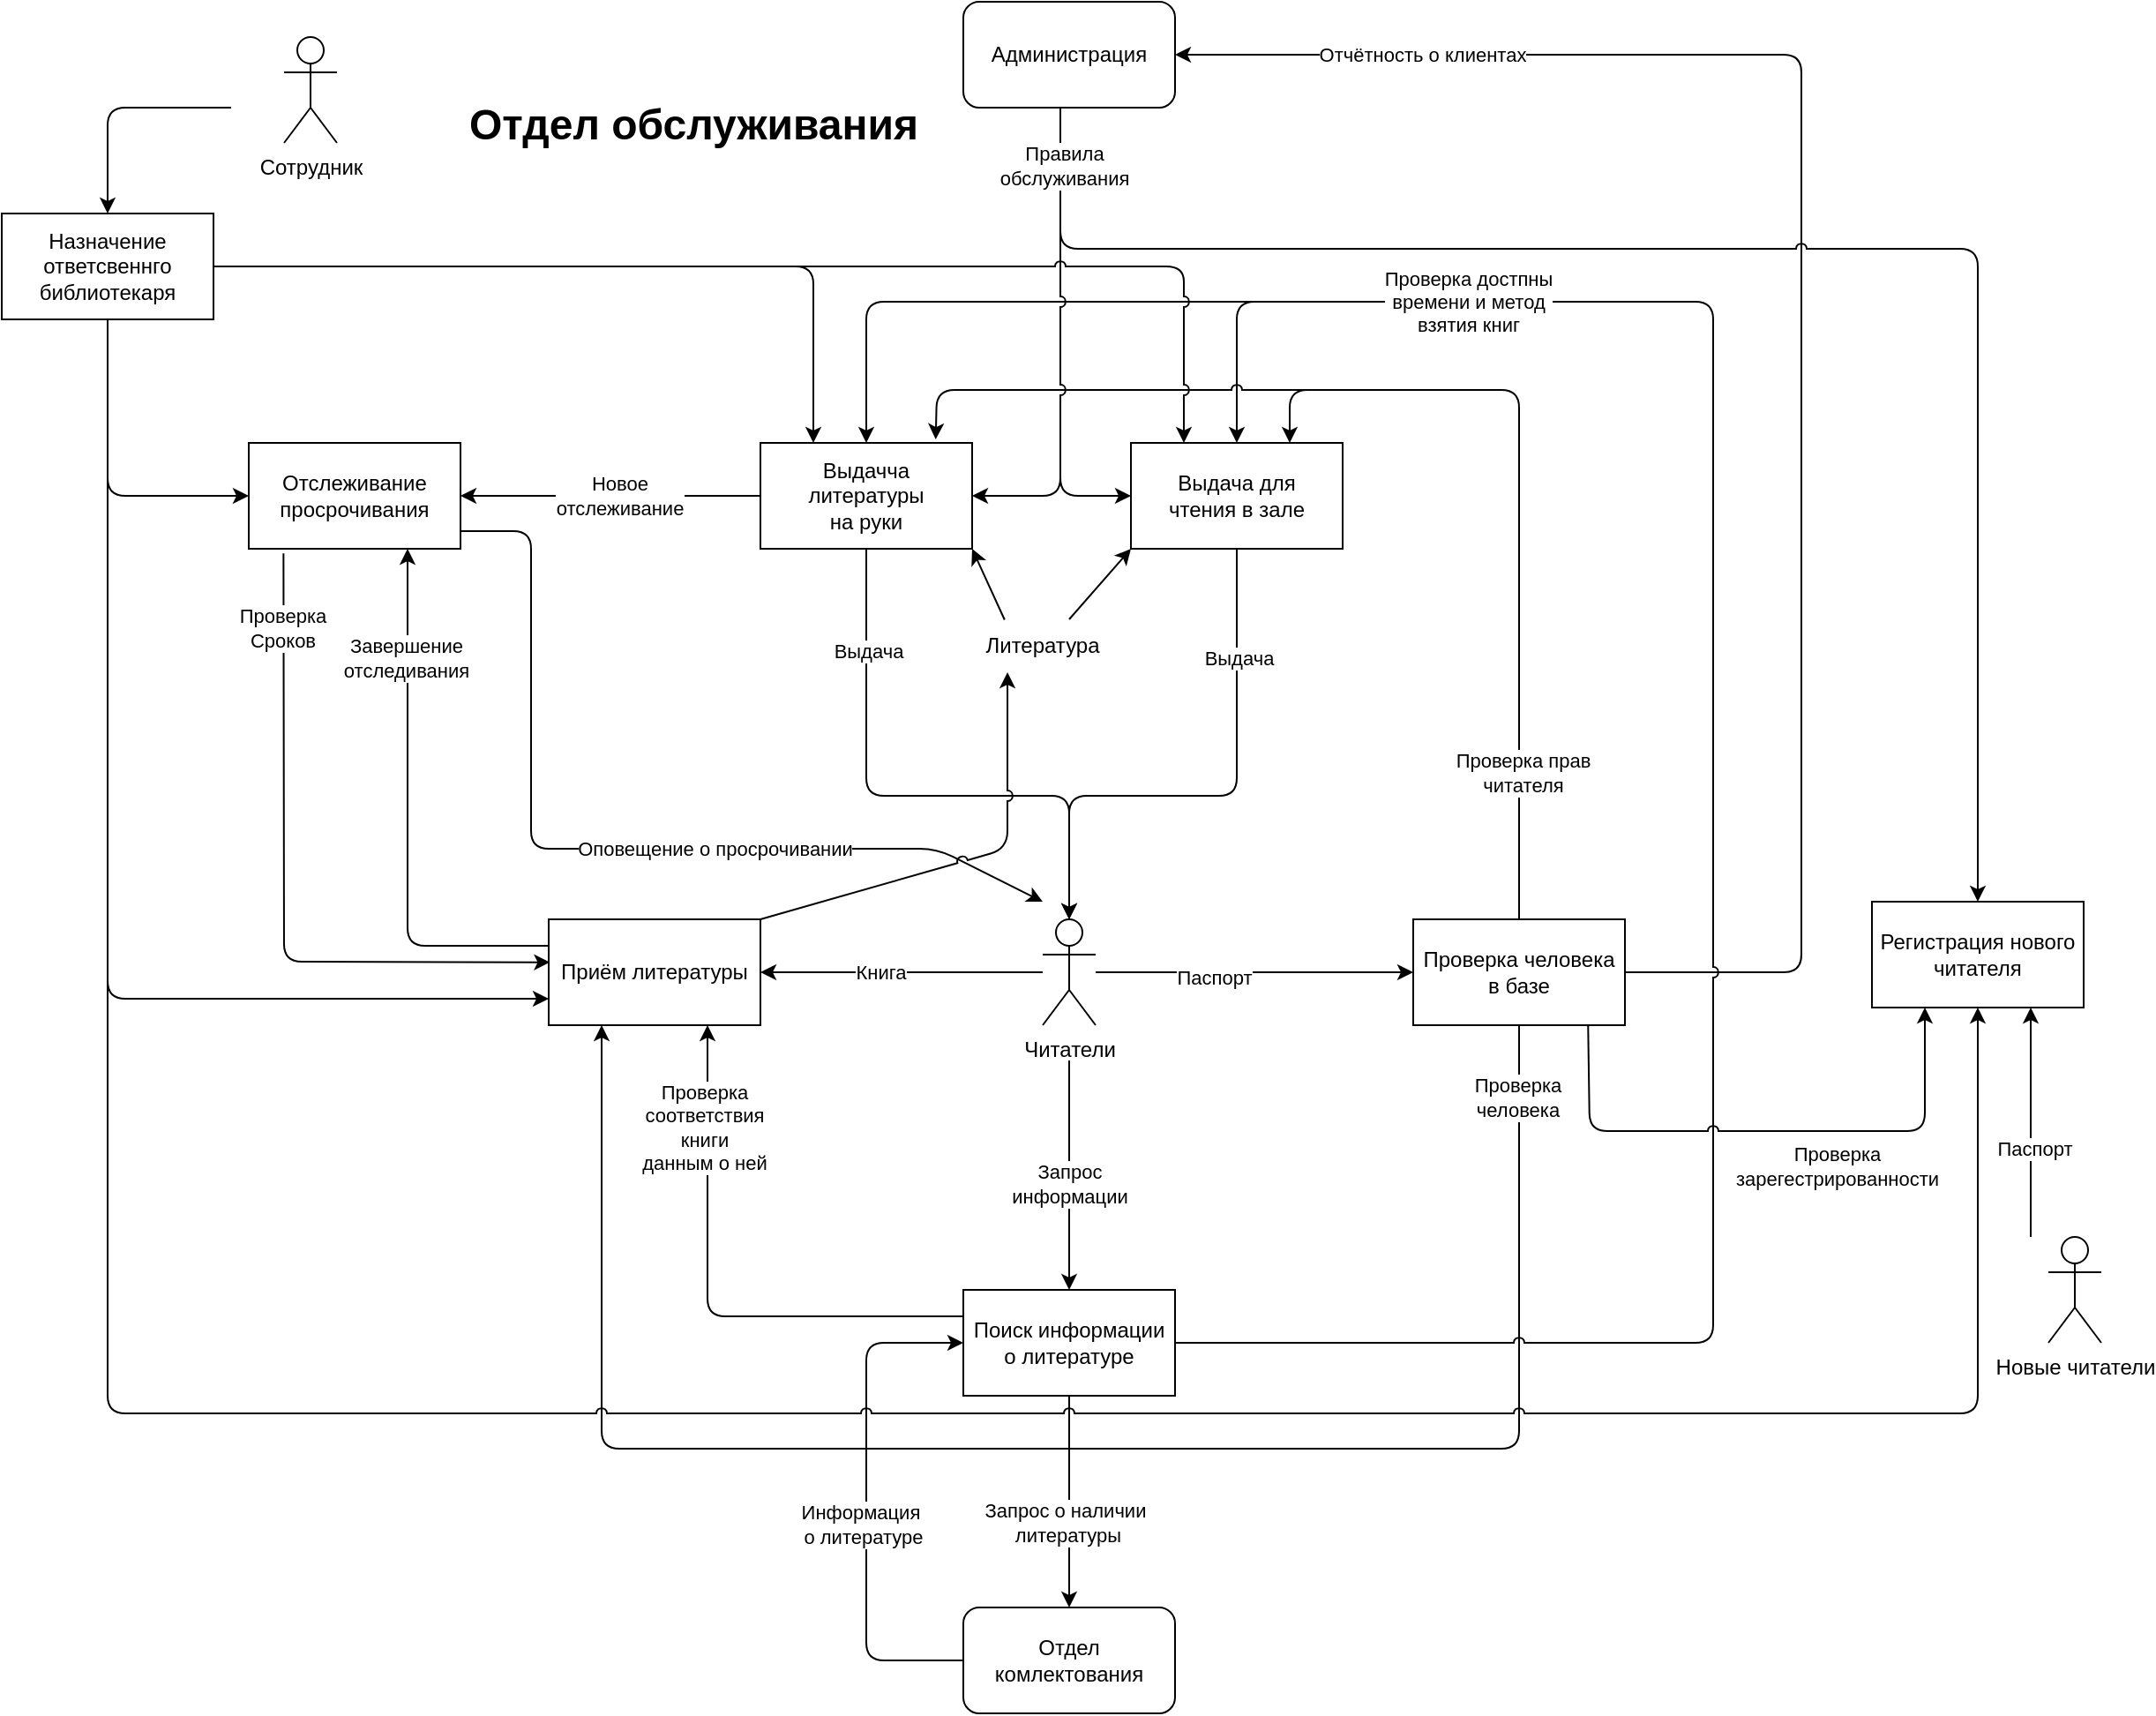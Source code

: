 <mxfile>
    <diagram id="DUypcnOanYB_AV2m3lD9" name="Page-1">
        <mxGraphModel dx="835" dy="685" grid="1" gridSize="10" guides="1" tooltips="1" connect="1" arrows="1" fold="1" page="1" pageScale="1" pageWidth="2000" pageHeight="2000" math="0" shadow="0">
            <root>
                <mxCell id="0"/>
                <mxCell id="1" parent="0"/>
                <mxCell id="24" style="edgeStyle=none;html=1;entryX=0;entryY=0.5;entryDx=0;entryDy=0;" edge="1" parent="1" source="2" target="5">
                    <mxGeometry relative="1" as="geometry"/>
                </mxCell>
                <mxCell id="25" value="Паспорт" style="edgeLabel;html=1;align=center;verticalAlign=middle;resizable=0;points=[];" vertex="1" connectable="0" parent="24">
                    <mxGeometry x="-0.259" y="-3" relative="1" as="geometry">
                        <mxPoint as="offset"/>
                    </mxGeometry>
                </mxCell>
                <mxCell id="27" style="edgeStyle=none;html=1;entryX=0.5;entryY=0;entryDx=0;entryDy=0;" edge="1" parent="1" target="26">
                    <mxGeometry relative="1" as="geometry">
                        <mxPoint x="1075" y="970" as="sourcePoint"/>
                    </mxGeometry>
                </mxCell>
                <mxCell id="28" value="Запрос&lt;br&gt;информации" style="edgeLabel;html=1;align=center;verticalAlign=middle;resizable=0;points=[];" vertex="1" connectable="0" parent="27">
                    <mxGeometry x="0.176" y="-3" relative="1" as="geometry">
                        <mxPoint x="3" y="-7" as="offset"/>
                    </mxGeometry>
                </mxCell>
                <mxCell id="30" style="edgeStyle=none;html=1;entryX=1;entryY=0.5;entryDx=0;entryDy=0;" edge="1" parent="1" source="2" target="6">
                    <mxGeometry relative="1" as="geometry">
                        <Array as="points">
                            <mxPoint x="980" y="920"/>
                        </Array>
                    </mxGeometry>
                </mxCell>
                <mxCell id="31" value="Книга" style="edgeLabel;html=1;align=center;verticalAlign=middle;resizable=0;points=[];" vertex="1" connectable="0" parent="30">
                    <mxGeometry x="0.158" relative="1" as="geometry">
                        <mxPoint as="offset"/>
                    </mxGeometry>
                </mxCell>
                <mxCell id="2" value="Читатели" style="shape=umlActor;verticalLabelPosition=bottom;verticalAlign=top;html=1;outlineConnect=0;" vertex="1" parent="1">
                    <mxGeometry x="1060" y="890" width="30" height="60" as="geometry"/>
                </mxCell>
                <mxCell id="3" value="Новые читатели" style="shape=umlActor;verticalLabelPosition=bottom;verticalAlign=top;html=1;outlineConnect=0;" vertex="1" parent="1">
                    <mxGeometry x="1630" y="1070" width="30" height="60" as="geometry"/>
                </mxCell>
                <mxCell id="40" style="edgeStyle=none;html=1;entryX=0.25;entryY=1;entryDx=0;entryDy=0;jumpStyle=arc;" edge="1" parent="1" source="5" target="6">
                    <mxGeometry relative="1" as="geometry">
                        <mxPoint x="1330" y="1190" as="targetPoint"/>
                        <Array as="points">
                            <mxPoint x="1330" y="1190"/>
                            <mxPoint x="810" y="1190"/>
                        </Array>
                    </mxGeometry>
                </mxCell>
                <mxCell id="41" value="Проверка&lt;br&gt;человека" style="edgeLabel;html=1;align=center;verticalAlign=middle;resizable=0;points=[];" vertex="1" connectable="0" parent="40">
                    <mxGeometry x="-0.918" y="-1" relative="1" as="geometry">
                        <mxPoint as="offset"/>
                    </mxGeometry>
                </mxCell>
                <mxCell id="61" style="edgeStyle=none;jumpStyle=arc;html=1;entryX=1;entryY=0.5;entryDx=0;entryDy=0;" edge="1" parent="1" source="5" target="57">
                    <mxGeometry relative="1" as="geometry">
                        <Array as="points">
                            <mxPoint x="1490" y="920"/>
                            <mxPoint x="1490" y="400"/>
                        </Array>
                    </mxGeometry>
                </mxCell>
                <mxCell id="62" value="Отчётность о клиентах" style="edgeLabel;html=1;align=center;verticalAlign=middle;resizable=0;points=[];" vertex="1" connectable="0" parent="61">
                    <mxGeometry x="0.713" relative="1" as="geometry">
                        <mxPoint as="offset"/>
                    </mxGeometry>
                </mxCell>
                <mxCell id="5" value="Проверка человека в базе" style="rounded=0;whiteSpace=wrap;html=1;" vertex="1" parent="1">
                    <mxGeometry x="1270" y="890" width="120" height="60" as="geometry"/>
                </mxCell>
                <mxCell id="38" style="edgeStyle=none;html=1;exitX=0;exitY=0.25;exitDx=0;exitDy=0;" edge="1" parent="1" source="6">
                    <mxGeometry relative="1" as="geometry">
                        <mxPoint x="700" y="680" as="targetPoint"/>
                        <Array as="points">
                            <mxPoint x="700" y="905"/>
                        </Array>
                    </mxGeometry>
                </mxCell>
                <mxCell id="39" value="Завершение&lt;br&gt;отследивания" style="edgeLabel;html=1;align=center;verticalAlign=middle;resizable=0;points=[];" vertex="1" connectable="0" parent="38">
                    <mxGeometry x="0.596" y="1" relative="1" as="geometry">
                        <mxPoint as="offset"/>
                    </mxGeometry>
                </mxCell>
                <mxCell id="6" value="Приём литературы" style="rounded=0;whiteSpace=wrap;html=1;" vertex="1" parent="1">
                    <mxGeometry x="780" y="890" width="120" height="60" as="geometry"/>
                </mxCell>
                <mxCell id="13" style="edgeStyle=none;html=1;entryX=1;entryY=0.5;entryDx=0;entryDy=0;" edge="1" parent="1" source="7" target="10">
                    <mxGeometry relative="1" as="geometry">
                        <Array as="points"/>
                    </mxGeometry>
                </mxCell>
                <mxCell id="14" value="Новое&lt;br&gt;отслеживание" style="edgeLabel;html=1;align=center;verticalAlign=middle;resizable=0;points=[];" vertex="1" connectable="0" parent="13">
                    <mxGeometry x="0.104" relative="1" as="geometry">
                        <mxPoint x="14" as="offset"/>
                    </mxGeometry>
                </mxCell>
                <mxCell id="18" style="edgeStyle=none;html=1;entryX=0.5;entryY=0;entryDx=0;entryDy=0;entryPerimeter=0;" edge="1" parent="1" source="7" target="2">
                    <mxGeometry relative="1" as="geometry">
                        <Array as="points">
                            <mxPoint x="960" y="820"/>
                            <mxPoint x="1075" y="820"/>
                        </Array>
                    </mxGeometry>
                </mxCell>
                <mxCell id="21" value="Выдача" style="edgeLabel;html=1;align=center;verticalAlign=middle;resizable=0;points=[];" vertex="1" connectable="0" parent="18">
                    <mxGeometry x="-0.647" y="1" relative="1" as="geometry">
                        <mxPoint as="offset"/>
                    </mxGeometry>
                </mxCell>
                <mxCell id="7" value="Выдачча литературы &lt;br&gt;на руки" style="rounded=0;whiteSpace=wrap;html=1;" vertex="1" parent="1">
                    <mxGeometry x="900" y="620" width="120" height="60" as="geometry"/>
                </mxCell>
                <mxCell id="19" style="edgeStyle=none;html=1;entryX=0.5;entryY=0;entryDx=0;entryDy=0;entryPerimeter=0;" edge="1" parent="1" source="8" target="2">
                    <mxGeometry relative="1" as="geometry">
                        <Array as="points">
                            <mxPoint x="1170" y="820"/>
                            <mxPoint x="1075" y="820"/>
                        </Array>
                    </mxGeometry>
                </mxCell>
                <mxCell id="22" value="Выдача" style="edgeLabel;html=1;align=center;verticalAlign=middle;resizable=0;points=[];" vertex="1" connectable="0" parent="19">
                    <mxGeometry x="-0.592" y="1" relative="1" as="geometry">
                        <mxPoint as="offset"/>
                    </mxGeometry>
                </mxCell>
                <mxCell id="8" value="Выдача для &lt;br&gt;чтения в зале" style="rounded=0;whiteSpace=wrap;html=1;" vertex="1" parent="1">
                    <mxGeometry x="1110" y="620" width="120" height="60" as="geometry"/>
                </mxCell>
                <mxCell id="9" value="Регистрация нового&lt;br&gt;читателя" style="rounded=0;whiteSpace=wrap;html=1;" vertex="1" parent="1">
                    <mxGeometry x="1530" y="880" width="120" height="60" as="geometry"/>
                </mxCell>
                <mxCell id="36" style="edgeStyle=none;html=1;entryX=0.006;entryY=0.406;entryDx=0;entryDy=0;entryPerimeter=0;exitX=0.164;exitY=1.043;exitDx=0;exitDy=0;exitPerimeter=0;" edge="1" parent="1" source="10" target="6">
                    <mxGeometry relative="1" as="geometry">
                        <Array as="points">
                            <mxPoint x="630" y="914"/>
                        </Array>
                    </mxGeometry>
                </mxCell>
                <mxCell id="37" value="Проверка&lt;br&gt;Сроков" style="edgeLabel;html=1;align=center;verticalAlign=middle;resizable=0;points=[];" vertex="1" connectable="0" parent="36">
                    <mxGeometry x="-0.781" y="-1" relative="1" as="geometry">
                        <mxPoint as="offset"/>
                    </mxGeometry>
                </mxCell>
                <mxCell id="10" value="Отслеживание просрочивания" style="whiteSpace=wrap;html=1;" vertex="1" parent="1">
                    <mxGeometry x="610" y="620" width="120" height="60" as="geometry"/>
                </mxCell>
                <mxCell id="32" style="edgeStyle=none;html=1;exitX=0;exitY=0.25;exitDx=0;exitDy=0;entryX=0.75;entryY=1;entryDx=0;entryDy=0;" edge="1" parent="1" source="26" target="6">
                    <mxGeometry relative="1" as="geometry">
                        <Array as="points">
                            <mxPoint x="870" y="1115"/>
                        </Array>
                    </mxGeometry>
                </mxCell>
                <mxCell id="33" value="Проверка&lt;br&gt;соответствия&lt;br&gt;книги&lt;br&gt;данным о ней" style="edgeLabel;html=1;align=center;verticalAlign=middle;resizable=0;points=[];" vertex="1" connectable="0" parent="32">
                    <mxGeometry x="0.626" y="2" relative="1" as="geometry">
                        <mxPoint as="offset"/>
                    </mxGeometry>
                </mxCell>
                <mxCell id="42" style="edgeStyle=none;html=1;entryX=0.5;entryY=0;entryDx=0;entryDy=0;jumpStyle=arc;" edge="1" parent="1" source="26" target="8">
                    <mxGeometry relative="1" as="geometry">
                        <mxPoint x="1490" y="1130" as="targetPoint"/>
                        <Array as="points">
                            <mxPoint x="1440" y="1130"/>
                            <mxPoint x="1440" y="540"/>
                            <mxPoint x="1170" y="540"/>
                        </Array>
                    </mxGeometry>
                </mxCell>
                <mxCell id="43" value="Проверка достпны&lt;br&gt;времени и метод&lt;br&gt;взятия книг" style="edgeLabel;html=1;align=center;verticalAlign=middle;resizable=0;points=[];" vertex="1" connectable="0" parent="42">
                    <mxGeometry x="0.721" relative="1" as="geometry">
                        <mxPoint x="37" as="offset"/>
                    </mxGeometry>
                </mxCell>
                <mxCell id="53" style="edgeStyle=none;html=1;" edge="1" parent="1" source="26" target="51">
                    <mxGeometry relative="1" as="geometry"/>
                </mxCell>
                <mxCell id="54" value="Запрос о наличии&amp;nbsp;&lt;br&gt;литературы" style="edgeLabel;html=1;align=center;verticalAlign=middle;resizable=0;points=[];" vertex="1" connectable="0" parent="53">
                    <mxGeometry x="0.192" y="-1" relative="1" as="geometry">
                        <mxPoint as="offset"/>
                    </mxGeometry>
                </mxCell>
                <mxCell id="26" value="Поиск информации&lt;br&gt;о литературе" style="rounded=0;whiteSpace=wrap;html=1;" vertex="1" parent="1">
                    <mxGeometry x="1015" y="1100" width="120" height="60" as="geometry"/>
                </mxCell>
                <mxCell id="44" value="" style="endArrow=classic;html=1;entryX=0.5;entryY=0;entryDx=0;entryDy=0;" edge="1" parent="1" target="7">
                    <mxGeometry width="50" height="50" relative="1" as="geometry">
                        <mxPoint x="1240" y="540" as="sourcePoint"/>
                        <mxPoint x="1040" y="580" as="targetPoint"/>
                        <Array as="points">
                            <mxPoint x="960" y="540"/>
                        </Array>
                    </mxGeometry>
                </mxCell>
                <mxCell id="45" value="" style="endArrow=classic;html=1;exitX=0.5;exitY=0;exitDx=0;exitDy=0;entryX=0.828;entryY=-0.033;entryDx=0;entryDy=0;entryPerimeter=0;jumpStyle=arc;" edge="1" parent="1" source="5" target="7">
                    <mxGeometry width="50" height="50" relative="1" as="geometry">
                        <mxPoint x="1200" y="820" as="sourcePoint"/>
                        <mxPoint x="1060" y="690" as="targetPoint"/>
                        <Array as="points">
                            <mxPoint x="1330" y="590"/>
                            <mxPoint x="1000" y="590"/>
                        </Array>
                    </mxGeometry>
                </mxCell>
                <mxCell id="47" value="Проверка прав&lt;br&gt;читателя" style="edgeLabel;html=1;align=center;verticalAlign=middle;resizable=0;points=[];" vertex="1" connectable="0" parent="45">
                    <mxGeometry x="-0.746" y="-2" relative="1" as="geometry">
                        <mxPoint as="offset"/>
                    </mxGeometry>
                </mxCell>
                <mxCell id="46" value="" style="endArrow=classic;html=1;entryX=0.75;entryY=0;entryDx=0;entryDy=0;" edge="1" parent="1" target="8">
                    <mxGeometry width="50" height="50" relative="1" as="geometry">
                        <mxPoint x="1260" y="590" as="sourcePoint"/>
                        <mxPoint x="1330" y="650" as="targetPoint"/>
                        <Array as="points">
                            <mxPoint x="1200" y="590"/>
                        </Array>
                    </mxGeometry>
                </mxCell>
                <mxCell id="48" value="" style="endArrow=classic;html=1;" edge="1" parent="1">
                    <mxGeometry width="50" height="50" relative="1" as="geometry">
                        <mxPoint x="730" y="670" as="sourcePoint"/>
                        <mxPoint x="1060" y="880" as="targetPoint"/>
                        <Array as="points">
                            <mxPoint x="770" y="670"/>
                            <mxPoint x="770" y="850"/>
                            <mxPoint x="1000" y="850"/>
                        </Array>
                    </mxGeometry>
                </mxCell>
                <mxCell id="50" value="Оповещение о просрочивании" style="edgeLabel;html=1;align=center;verticalAlign=middle;resizable=0;points=[];" vertex="1" connectable="0" parent="48">
                    <mxGeometry x="0.251" relative="1" as="geometry">
                        <mxPoint as="offset"/>
                    </mxGeometry>
                </mxCell>
                <mxCell id="55" style="edgeStyle=none;html=1;exitX=0;exitY=0.5;exitDx=0;exitDy=0;entryX=0;entryY=0.5;entryDx=0;entryDy=0;" edge="1" parent="1" source="51" target="26">
                    <mxGeometry relative="1" as="geometry">
                        <Array as="points">
                            <mxPoint x="960" y="1310"/>
                            <mxPoint x="960" y="1130"/>
                        </Array>
                    </mxGeometry>
                </mxCell>
                <mxCell id="56" value="Информация&amp;nbsp;&lt;br&gt;о литературе" style="edgeLabel;html=1;align=center;verticalAlign=middle;resizable=0;points=[];" vertex="1" connectable="0" parent="55">
                    <mxGeometry x="-0.091" y="2" relative="1" as="geometry">
                        <mxPoint as="offset"/>
                    </mxGeometry>
                </mxCell>
                <mxCell id="51" value="Отдел комлектования" style="rounded=1;whiteSpace=wrap;html=1;" vertex="1" parent="1">
                    <mxGeometry x="1015" y="1280" width="120" height="60" as="geometry"/>
                </mxCell>
                <mxCell id="58" style="edgeStyle=none;jumpStyle=arc;html=1;entryX=0;entryY=0.5;entryDx=0;entryDy=0;" edge="1" parent="1" target="8">
                    <mxGeometry relative="1" as="geometry">
                        <mxPoint x="1070" y="430" as="sourcePoint"/>
                        <Array as="points">
                            <mxPoint x="1070" y="650"/>
                        </Array>
                    </mxGeometry>
                </mxCell>
                <mxCell id="60" value="Правила&lt;br&gt;обслуживания" style="edgeLabel;html=1;align=center;verticalAlign=middle;resizable=0;points=[];" vertex="1" connectable="0" parent="58">
                    <mxGeometry x="-0.746" y="2" relative="1" as="geometry">
                        <mxPoint as="offset"/>
                    </mxGeometry>
                </mxCell>
                <mxCell id="57" value="Администрация" style="rounded=1;whiteSpace=wrap;html=1;" vertex="1" parent="1">
                    <mxGeometry x="1015" y="370" width="120" height="60" as="geometry"/>
                </mxCell>
                <mxCell id="59" value="" style="endArrow=classic;html=1;jumpStyle=arc;entryX=1;entryY=0.5;entryDx=0;entryDy=0;" edge="1" parent="1" target="7">
                    <mxGeometry width="50" height="50" relative="1" as="geometry">
                        <mxPoint x="1070" y="600" as="sourcePoint"/>
                        <mxPoint x="1110" y="560" as="targetPoint"/>
                        <Array as="points">
                            <mxPoint x="1070" y="650"/>
                        </Array>
                    </mxGeometry>
                </mxCell>
                <mxCell id="63" value="" style="endArrow=classic;html=1;jumpStyle=arc;entryX=0.5;entryY=0;entryDx=0;entryDy=0;" edge="1" parent="1" target="9">
                    <mxGeometry width="50" height="50" relative="1" as="geometry">
                        <mxPoint x="1070" y="490" as="sourcePoint"/>
                        <mxPoint x="1620" y="580" as="targetPoint"/>
                        <Array as="points">
                            <mxPoint x="1070" y="510"/>
                            <mxPoint x="1590" y="510"/>
                        </Array>
                    </mxGeometry>
                </mxCell>
                <mxCell id="64" value="" style="endArrow=classic;html=1;jumpStyle=arc;entryX=0.75;entryY=1;entryDx=0;entryDy=0;" edge="1" parent="1" target="9">
                    <mxGeometry width="50" height="50" relative="1" as="geometry">
                        <mxPoint x="1620" y="1070" as="sourcePoint"/>
                        <mxPoint x="1600" y="940" as="targetPoint"/>
                    </mxGeometry>
                </mxCell>
                <mxCell id="65" value="Паспорт" style="edgeLabel;html=1;align=center;verticalAlign=middle;resizable=0;points=[];" vertex="1" connectable="0" parent="64">
                    <mxGeometry x="-0.23" y="-2" relative="1" as="geometry">
                        <mxPoint as="offset"/>
                    </mxGeometry>
                </mxCell>
                <mxCell id="66" value="" style="endArrow=classic;html=1;jumpStyle=arc;entryX=0.25;entryY=1;entryDx=0;entryDy=0;exitX=0.826;exitY=0.998;exitDx=0;exitDy=0;exitPerimeter=0;" edge="1" parent="1" source="5" target="9">
                    <mxGeometry width="50" height="50" relative="1" as="geometry">
                        <mxPoint x="1290" y="1010" as="sourcePoint"/>
                        <mxPoint x="1550" y="960" as="targetPoint"/>
                        <Array as="points">
                            <mxPoint x="1370" y="1010"/>
                            <mxPoint x="1560" y="1010"/>
                        </Array>
                    </mxGeometry>
                </mxCell>
                <mxCell id="67" value="Проверка&lt;br&gt;зарегестрированности" style="edgeLabel;html=1;align=center;verticalAlign=middle;resizable=0;points=[];" vertex="1" connectable="0" parent="66">
                    <mxGeometry x="0.125" y="-2" relative="1" as="geometry">
                        <mxPoint x="20" y="18" as="offset"/>
                    </mxGeometry>
                </mxCell>
                <mxCell id="69" style="edgeStyle=none;jumpStyle=arc;html=1;entryX=0.25;entryY=0;entryDx=0;entryDy=0;exitX=1;exitY=0.5;exitDx=0;exitDy=0;" edge="1" parent="1" source="68" target="7">
                    <mxGeometry relative="1" as="geometry">
                        <mxPoint x="930.0" y="530" as="targetPoint"/>
                        <mxPoint x="570" y="530" as="sourcePoint"/>
                        <Array as="points">
                            <mxPoint x="930" y="520"/>
                        </Array>
                    </mxGeometry>
                </mxCell>
                <mxCell id="72" style="edgeStyle=none;jumpStyle=arc;html=1;entryX=0;entryY=0.75;entryDx=0;entryDy=0;" edge="1" parent="1" source="68" target="6">
                    <mxGeometry relative="1" as="geometry">
                        <Array as="points">
                            <mxPoint x="530" y="935"/>
                        </Array>
                    </mxGeometry>
                </mxCell>
                <mxCell id="68" value="Назначение&lt;br&gt;ответсвеннго&lt;br&gt;библиотекаря" style="rounded=0;whiteSpace=wrap;html=1;" vertex="1" parent="1">
                    <mxGeometry x="470" y="490" width="120" height="60" as="geometry"/>
                </mxCell>
                <mxCell id="70" value="" style="endArrow=classic;html=1;jumpStyle=arc;entryX=0.25;entryY=0;entryDx=0;entryDy=0;" edge="1" parent="1" target="8">
                    <mxGeometry width="50" height="50" relative="1" as="geometry">
                        <mxPoint x="870" y="520" as="sourcePoint"/>
                        <mxPoint x="930" y="460" as="targetPoint"/>
                        <Array as="points">
                            <mxPoint x="1140" y="520"/>
                        </Array>
                    </mxGeometry>
                </mxCell>
                <mxCell id="73" value="" style="endArrow=classic;html=1;jumpStyle=arc;entryX=0;entryY=0.5;entryDx=0;entryDy=0;" edge="1" parent="1" target="10">
                    <mxGeometry width="50" height="50" relative="1" as="geometry">
                        <mxPoint x="530" y="620" as="sourcePoint"/>
                        <mxPoint x="600" y="670" as="targetPoint"/>
                        <Array as="points">
                            <mxPoint x="530" y="650"/>
                        </Array>
                    </mxGeometry>
                </mxCell>
                <mxCell id="76" value="" style="endArrow=classic;html=1;jumpStyle=arc;entryX=0.5;entryY=1;entryDx=0;entryDy=0;" edge="1" parent="1" target="9">
                    <mxGeometry width="50" height="50" relative="1" as="geometry">
                        <mxPoint x="530" y="870" as="sourcePoint"/>
                        <mxPoint x="1490" y="1290" as="targetPoint"/>
                        <Array as="points">
                            <mxPoint x="530" y="1170"/>
                            <mxPoint x="1590" y="1170"/>
                        </Array>
                    </mxGeometry>
                </mxCell>
                <mxCell id="80" value="Сотрудник" style="shape=umlActor;verticalLabelPosition=bottom;verticalAlign=top;html=1;outlineConnect=0;rounded=0;" vertex="1" parent="1">
                    <mxGeometry x="630" y="390" width="30" height="60" as="geometry"/>
                </mxCell>
                <mxCell id="82" value="" style="endArrow=classic;html=1;jumpStyle=arc;entryX=0.5;entryY=0;entryDx=0;entryDy=0;" edge="1" parent="1" target="68">
                    <mxGeometry width="50" height="50" relative="1" as="geometry">
                        <mxPoint x="600" y="430" as="sourcePoint"/>
                        <mxPoint x="650" y="410" as="targetPoint"/>
                        <Array as="points">
                            <mxPoint x="530" y="430"/>
                        </Array>
                    </mxGeometry>
                </mxCell>
                <mxCell id="83" value="Литература" style="text;html=1;strokeColor=none;fillColor=none;align=center;verticalAlign=middle;whiteSpace=wrap;rounded=0;" vertex="1" parent="1">
                    <mxGeometry x="1030" y="720" width="60" height="30" as="geometry"/>
                </mxCell>
                <mxCell id="84" value="" style="endArrow=classic;html=1;jumpStyle=arc;entryX=1;entryY=1;entryDx=0;entryDy=0;exitX=0.14;exitY=0.008;exitDx=0;exitDy=0;exitPerimeter=0;" edge="1" parent="1" source="83" target="7">
                    <mxGeometry width="50" height="50" relative="1" as="geometry">
                        <mxPoint x="990" y="750" as="sourcePoint"/>
                        <mxPoint x="1040" y="700" as="targetPoint"/>
                    </mxGeometry>
                </mxCell>
                <mxCell id="85" value="" style="endArrow=classic;html=1;jumpStyle=arc;entryX=0;entryY=1;entryDx=0;entryDy=0;exitX=0.75;exitY=0;exitDx=0;exitDy=0;" edge="1" parent="1" source="83" target="8">
                    <mxGeometry width="50" height="50" relative="1" as="geometry">
                        <mxPoint x="1070" y="730" as="sourcePoint"/>
                        <mxPoint x="1120" y="680" as="targetPoint"/>
                    </mxGeometry>
                </mxCell>
                <mxCell id="87" value="" style="endArrow=classic;html=1;jumpStyle=arc;exitX=1;exitY=0;exitDx=0;exitDy=0;entryX=0.167;entryY=1;entryDx=0;entryDy=0;entryPerimeter=0;" edge="1" parent="1" source="6" target="83">
                    <mxGeometry width="50" height="50" relative="1" as="geometry">
                        <mxPoint x="920" y="920" as="sourcePoint"/>
                        <mxPoint x="1070" y="790" as="targetPoint"/>
                        <Array as="points">
                            <mxPoint x="1040" y="850"/>
                        </Array>
                    </mxGeometry>
                </mxCell>
                <mxCell id="89" value="&lt;h1&gt;Отдел обслуживания&lt;/h1&gt;" style="text;html=1;strokeColor=none;fillColor=none;spacing=5;spacingTop=-20;whiteSpace=wrap;overflow=hidden;rounded=0;" vertex="1" parent="1">
                    <mxGeometry x="730" y="420" width="270" height="40" as="geometry"/>
                </mxCell>
            </root>
        </mxGraphModel>
    </diagram>
</mxfile>